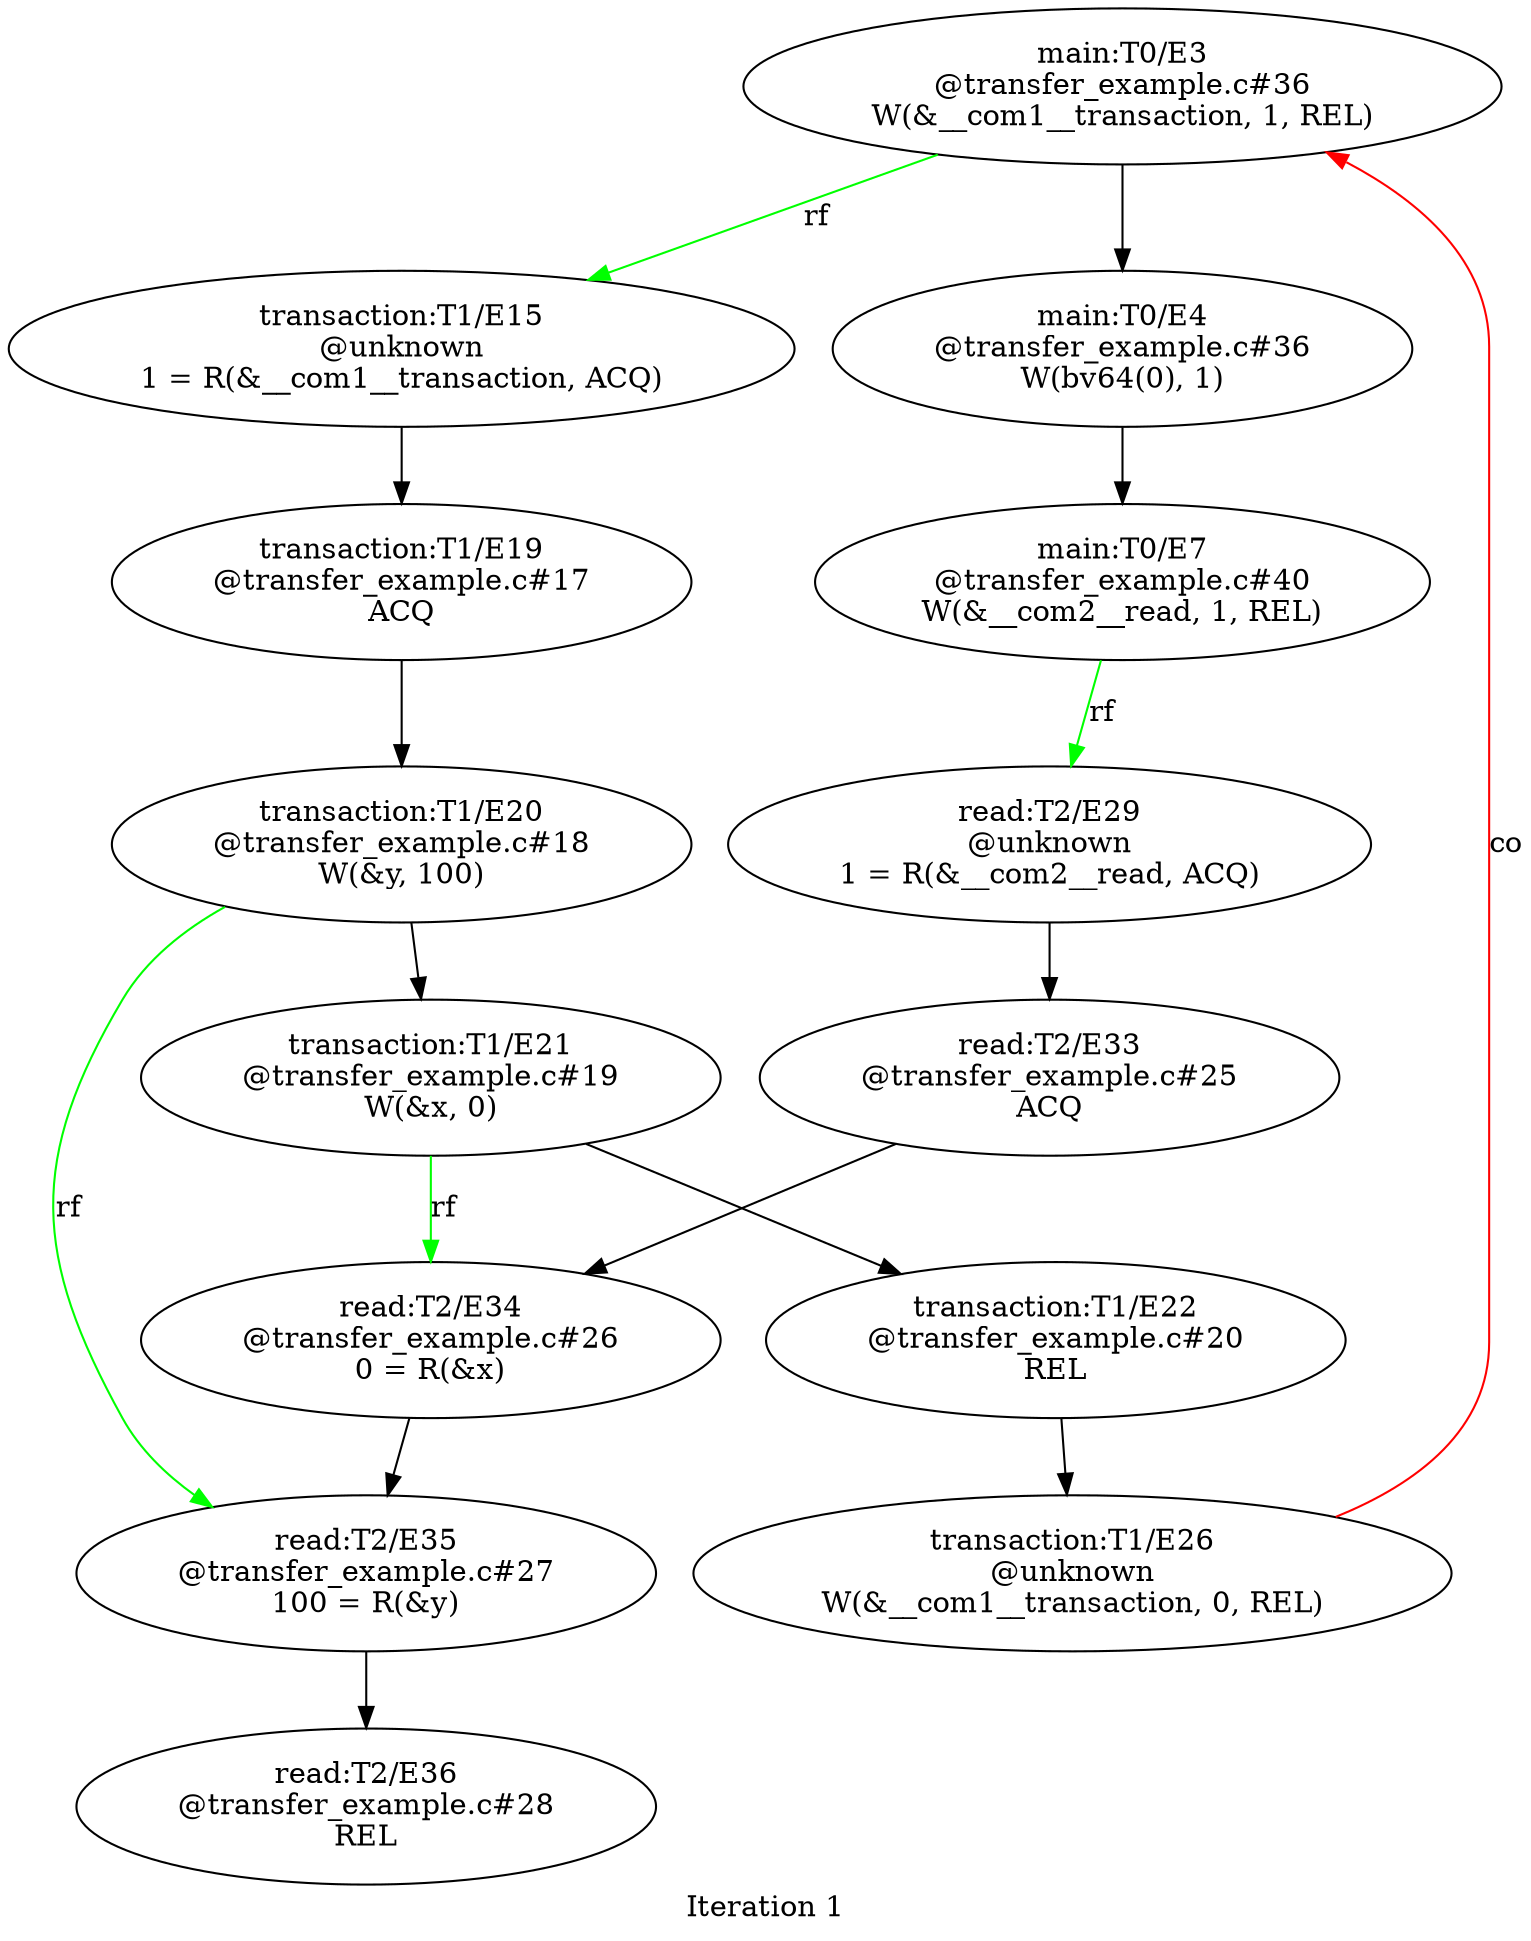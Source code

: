 digraph "Iteration 1" { 
label="Iteration 1" 
subgraph "T0" { 
edge [weight=100] 
"main:T0/E3\n@transfer_example.c#36
W(&__com1__transaction, 1, REL)" -> "main:T0/E4\n@transfer_example.c#36
W(bv64(0), 1)"
"main:T0/E4\n@transfer_example.c#36
W(bv64(0), 1)" -> "main:T0/E7\n@transfer_example.c#40
W(&__com2__read, 1, REL)"

}subgraph "T1" { 
edge [weight=100] 
"transaction:T1/E15\n@unknown
1 = R(&__com1__transaction, ACQ)" -> "transaction:T1/E19\n@transfer_example.c#17
ACQ"
"transaction:T1/E19\n@transfer_example.c#17
ACQ" -> "transaction:T1/E20\n@transfer_example.c#18
W(&y, 100)"
"transaction:T1/E20\n@transfer_example.c#18
W(&y, 100)" -> "transaction:T1/E21\n@transfer_example.c#19
W(&x, 0)"
"transaction:T1/E21\n@transfer_example.c#19
W(&x, 0)" -> "transaction:T1/E22\n@transfer_example.c#20
REL"
"transaction:T1/E22\n@transfer_example.c#20
REL" -> "transaction:T1/E26\n@unknown
W(&__com1__transaction, 0, REL)"

}subgraph "T2" { 
edge [weight=100] 
"read:T2/E29\n@unknown
1 = R(&__com2__read, ACQ)" -> "read:T2/E33\n@transfer_example.c#25
ACQ"
"read:T2/E33\n@transfer_example.c#25
ACQ" -> "read:T2/E34\n@transfer_example.c#26
0 = R(&x)"
"read:T2/E34\n@transfer_example.c#26
0 = R(&x)" -> "read:T2/E35\n@transfer_example.c#27
100 = R(&y)"
"read:T2/E35\n@transfer_example.c#27
100 = R(&y)" -> "read:T2/E36\n@transfer_example.c#28
REL"

}subgraph "ReadFrom" { 
edge [color=green] 
"main:T0/E3\n@transfer_example.c#36
W(&__com1__transaction, 1, REL)" -> "transaction:T1/E15\n@unknown
1 = R(&__com1__transaction, ACQ)" [label=rf]
"main:T0/E7\n@transfer_example.c#40
W(&__com2__read, 1, REL)" -> "read:T2/E29\n@unknown
1 = R(&__com2__read, ACQ)" [label=rf]
"transaction:T1/E21\n@transfer_example.c#19
W(&x, 0)" -> "read:T2/E34\n@transfer_example.c#26
0 = R(&x)" [label=rf]
"transaction:T1/E20\n@transfer_example.c#18
W(&y, 100)" -> "read:T2/E35\n@transfer_example.c#27
100 = R(&y)" [label=rf]

}subgraph "FromRead" { 
edge [color=orange] 

}subgraph "Coherence" { 
edge [color=red] 
"transaction:T1/E26\n@unknown
W(&__com1__transaction, 0, REL)" -> "main:T0/E3\n@transfer_example.c#36
W(&__com1__transaction, 1, REL)" [label=co]

}
}